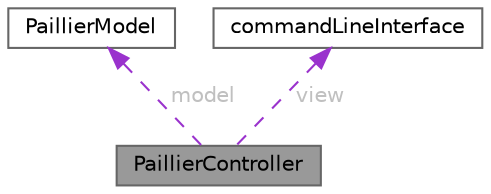 digraph "PaillierController"
{
 // LATEX_PDF_SIZE
  bgcolor="transparent";
  edge [fontname=Helvetica,fontsize=10,labelfontname=Helvetica,labelfontsize=10];
  node [fontname=Helvetica,fontsize=10,shape=box,height=0.2,width=0.4];
  Node1 [id="Node000001",label="PaillierController",height=0.2,width=0.4,color="gray40", fillcolor="grey60", style="filled", fontcolor="black",tooltip="Superclass of Paillier main that contains common methods between subclasses."];
  Node2 -> Node1 [id="edge1_Node000001_Node000002",dir="back",color="darkorchid3",style="dashed",tooltip=" ",label=" model",fontcolor="grey" ];
  Node2 [id="Node000002",label="PaillierModel",height=0.2,width=0.4,color="gray40", fillcolor="white", style="filled",URL="$class_paillier_model.html",tooltip="This class represents a singleton model for the Paillier cryptosystem."];
  Node3 -> Node1 [id="edge2_Node000001_Node000003",dir="back",color="darkorchid3",style="dashed",tooltip=" ",label=" view",fontcolor="grey" ];
  Node3 [id="Node000003",label="commandLineInterface",height=0.2,width=0.4,color="gray40", fillcolor="white", style="filled",URL="$classcommand_line_interface.html",tooltip="This class provides a command line interface for the Paillier cryptosystem. It is a singleton class,..."];
}
